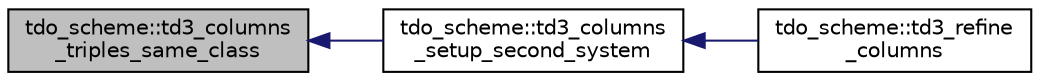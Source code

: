 digraph "tdo_scheme::td3_columns_triples_same_class"
{
  edge [fontname="Helvetica",fontsize="10",labelfontname="Helvetica",labelfontsize="10"];
  node [fontname="Helvetica",fontsize="10",shape=record];
  rankdir="LR";
  Node335 [label="tdo_scheme::td3_columns\l_triples_same_class",height=0.2,width=0.4,color="black", fillcolor="grey75", style="filled", fontcolor="black"];
  Node335 -> Node336 [dir="back",color="midnightblue",fontsize="10",style="solid",fontname="Helvetica"];
  Node336 [label="tdo_scheme::td3_columns\l_setup_second_system",height=0.2,width=0.4,color="black", fillcolor="white", style="filled",URL="$d7/dbc/classtdo__scheme.html#a21664530cbf05cf829360e9842a0f509"];
  Node336 -> Node337 [dir="back",color="midnightblue",fontsize="10",style="solid",fontname="Helvetica"];
  Node337 [label="tdo_scheme::td3_refine\l_columns",height=0.2,width=0.4,color="black", fillcolor="white", style="filled",URL="$d7/dbc/classtdo__scheme.html#a97cc9ab401a79f972dbfb34a4c371d30"];
}

